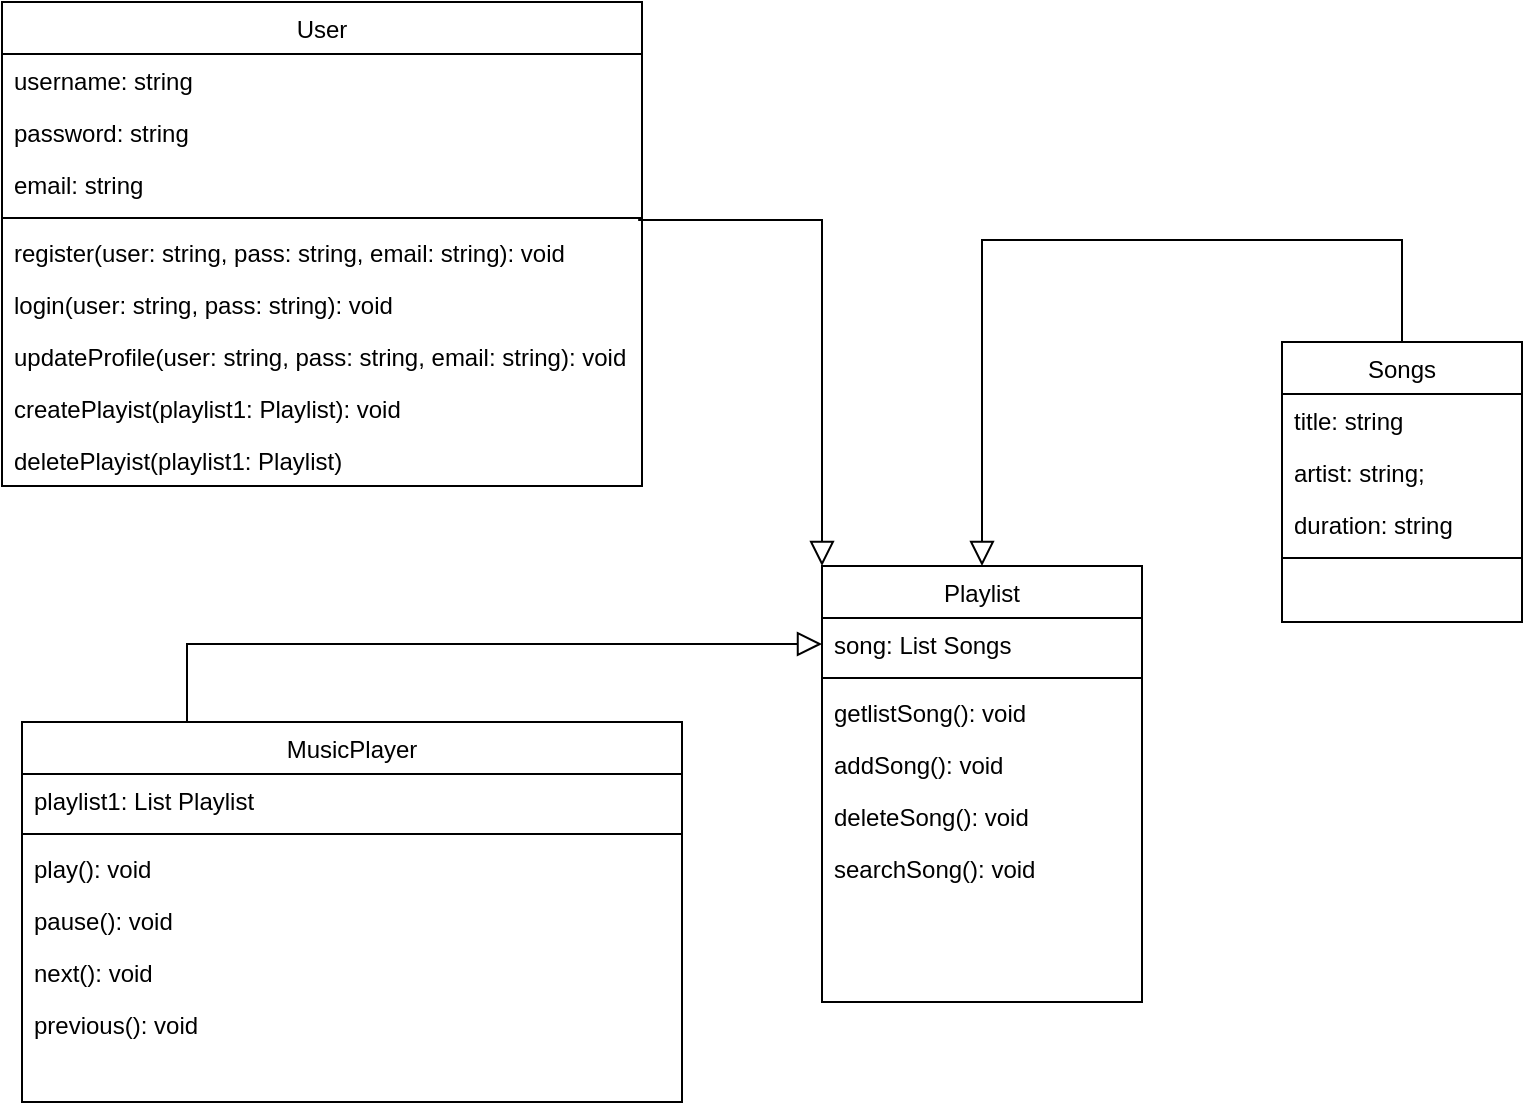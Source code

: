 <mxfile version="24.5.4" type="github">
  <diagram id="C5RBs43oDa-KdzZeNtuy" name="Page-1">
    <mxGraphModel dx="1434" dy="746" grid="1" gridSize="10" guides="1" tooltips="1" connect="1" arrows="1" fold="1" page="1" pageScale="1" pageWidth="827" pageHeight="1169" math="0" shadow="0">
      <root>
        <mxCell id="WIyWlLk6GJQsqaUBKTNV-0" />
        <mxCell id="WIyWlLk6GJQsqaUBKTNV-1" parent="WIyWlLk6GJQsqaUBKTNV-0" />
        <mxCell id="0BU5DDw8-AAUCOFeFUdN-0" value="User" style="swimlane;fontStyle=0;align=center;verticalAlign=top;childLayout=stackLayout;horizontal=1;startSize=26;horizontalStack=0;resizeParent=1;resizeLast=0;collapsible=1;marginBottom=0;rounded=0;shadow=0;strokeWidth=1;" vertex="1" parent="WIyWlLk6GJQsqaUBKTNV-1">
          <mxGeometry x="40" y="40" width="320" height="242" as="geometry">
            <mxRectangle x="230" y="140" width="160" height="26" as="alternateBounds" />
          </mxGeometry>
        </mxCell>
        <mxCell id="0BU5DDw8-AAUCOFeFUdN-1" value="username: string" style="text;align=left;verticalAlign=top;spacingLeft=4;spacingRight=4;overflow=hidden;rotatable=0;points=[[0,0.5],[1,0.5]];portConstraint=eastwest;" vertex="1" parent="0BU5DDw8-AAUCOFeFUdN-0">
          <mxGeometry y="26" width="320" height="26" as="geometry" />
        </mxCell>
        <mxCell id="0BU5DDw8-AAUCOFeFUdN-2" value="password: string" style="text;align=left;verticalAlign=top;spacingLeft=4;spacingRight=4;overflow=hidden;rotatable=0;points=[[0,0.5],[1,0.5]];portConstraint=eastwest;rounded=0;shadow=0;html=0;" vertex="1" parent="0BU5DDw8-AAUCOFeFUdN-0">
          <mxGeometry y="52" width="320" height="26" as="geometry" />
        </mxCell>
        <mxCell id="0BU5DDw8-AAUCOFeFUdN-3" value="email: string" style="text;align=left;verticalAlign=top;spacingLeft=4;spacingRight=4;overflow=hidden;rotatable=0;points=[[0,0.5],[1,0.5]];portConstraint=eastwest;rounded=0;shadow=0;html=0;" vertex="1" parent="0BU5DDw8-AAUCOFeFUdN-0">
          <mxGeometry y="78" width="320" height="26" as="geometry" />
        </mxCell>
        <mxCell id="0BU5DDw8-AAUCOFeFUdN-4" value="" style="line;html=1;strokeWidth=1;align=left;verticalAlign=middle;spacingTop=-1;spacingLeft=3;spacingRight=3;rotatable=0;labelPosition=right;points=[];portConstraint=eastwest;" vertex="1" parent="0BU5DDw8-AAUCOFeFUdN-0">
          <mxGeometry y="104" width="320" height="8" as="geometry" />
        </mxCell>
        <mxCell id="0BU5DDw8-AAUCOFeFUdN-5" value="register(user: string, pass: string, email: string): void" style="text;align=left;verticalAlign=top;spacingLeft=4;spacingRight=4;overflow=hidden;rotatable=0;points=[[0,0.5],[1,0.5]];portConstraint=eastwest;" vertex="1" parent="0BU5DDw8-AAUCOFeFUdN-0">
          <mxGeometry y="112" width="320" height="26" as="geometry" />
        </mxCell>
        <mxCell id="0BU5DDw8-AAUCOFeFUdN-6" value="login(user: string, pass: string): void" style="text;align=left;verticalAlign=top;spacingLeft=4;spacingRight=4;overflow=hidden;rotatable=0;points=[[0,0.5],[1,0.5]];portConstraint=eastwest;" vertex="1" parent="0BU5DDw8-AAUCOFeFUdN-0">
          <mxGeometry y="138" width="320" height="26" as="geometry" />
        </mxCell>
        <mxCell id="0BU5DDw8-AAUCOFeFUdN-7" value="updateProfile(user: string, pass: string, email: string): void" style="text;align=left;verticalAlign=top;spacingLeft=4;spacingRight=4;overflow=hidden;rotatable=0;points=[[0,0.5],[1,0.5]];portConstraint=eastwest;" vertex="1" parent="0BU5DDw8-AAUCOFeFUdN-0">
          <mxGeometry y="164" width="320" height="26" as="geometry" />
        </mxCell>
        <mxCell id="0BU5DDw8-AAUCOFeFUdN-8" value="createPlayist(playlist1: Playlist): void" style="text;align=left;verticalAlign=top;spacingLeft=4;spacingRight=4;overflow=hidden;rotatable=0;points=[[0,0.5],[1,0.5]];portConstraint=eastwest;" vertex="1" parent="0BU5DDw8-AAUCOFeFUdN-0">
          <mxGeometry y="190" width="320" height="26" as="geometry" />
        </mxCell>
        <mxCell id="0BU5DDw8-AAUCOFeFUdN-9" value="deletePlayist(playlist1: Playlist)" style="text;align=left;verticalAlign=top;spacingLeft=4;spacingRight=4;overflow=hidden;rotatable=0;points=[[0,0.5],[1,0.5]];portConstraint=eastwest;" vertex="1" parent="0BU5DDw8-AAUCOFeFUdN-0">
          <mxGeometry y="216" width="320" height="26" as="geometry" />
        </mxCell>
        <mxCell id="0BU5DDw8-AAUCOFeFUdN-10" value="MusicPlayer" style="swimlane;fontStyle=0;align=center;verticalAlign=top;childLayout=stackLayout;horizontal=1;startSize=26;horizontalStack=0;resizeParent=1;resizeLast=0;collapsible=1;marginBottom=0;rounded=0;shadow=0;strokeWidth=1;" vertex="1" parent="WIyWlLk6GJQsqaUBKTNV-1">
          <mxGeometry x="50" y="400" width="330" height="190" as="geometry">
            <mxRectangle x="130" y="380" width="160" height="26" as="alternateBounds" />
          </mxGeometry>
        </mxCell>
        <mxCell id="0BU5DDw8-AAUCOFeFUdN-11" value="playlist1: List Playlist" style="text;align=left;verticalAlign=top;spacingLeft=4;spacingRight=4;overflow=hidden;rotatable=0;points=[[0,0.5],[1,0.5]];portConstraint=eastwest;" vertex="1" parent="0BU5DDw8-AAUCOFeFUdN-10">
          <mxGeometry y="26" width="330" height="26" as="geometry" />
        </mxCell>
        <mxCell id="0BU5DDw8-AAUCOFeFUdN-12" value="" style="line;html=1;strokeWidth=1;align=left;verticalAlign=middle;spacingTop=-1;spacingLeft=3;spacingRight=3;rotatable=0;labelPosition=right;points=[];portConstraint=eastwest;" vertex="1" parent="0BU5DDw8-AAUCOFeFUdN-10">
          <mxGeometry y="52" width="330" height="8" as="geometry" />
        </mxCell>
        <mxCell id="0BU5DDw8-AAUCOFeFUdN-13" value="play(): void" style="text;align=left;verticalAlign=top;spacingLeft=4;spacingRight=4;overflow=hidden;rotatable=0;points=[[0,0.5],[1,0.5]];portConstraint=eastwest;fontStyle=0" vertex="1" parent="0BU5DDw8-AAUCOFeFUdN-10">
          <mxGeometry y="60" width="330" height="26" as="geometry" />
        </mxCell>
        <mxCell id="0BU5DDw8-AAUCOFeFUdN-14" value="pause(): void" style="text;align=left;verticalAlign=top;spacingLeft=4;spacingRight=4;overflow=hidden;rotatable=0;points=[[0,0.5],[1,0.5]];portConstraint=eastwest;" vertex="1" parent="0BU5DDw8-AAUCOFeFUdN-10">
          <mxGeometry y="86" width="330" height="26" as="geometry" />
        </mxCell>
        <mxCell id="0BU5DDw8-AAUCOFeFUdN-15" value="next(): void" style="text;align=left;verticalAlign=top;spacingLeft=4;spacingRight=4;overflow=hidden;rotatable=0;points=[[0,0.5],[1,0.5]];portConstraint=eastwest;" vertex="1" parent="0BU5DDw8-AAUCOFeFUdN-10">
          <mxGeometry y="112" width="330" height="26" as="geometry" />
        </mxCell>
        <mxCell id="0BU5DDw8-AAUCOFeFUdN-16" value="previous(): void" style="text;align=left;verticalAlign=top;spacingLeft=4;spacingRight=4;overflow=hidden;rotatable=0;points=[[0,0.5],[1,0.5]];portConstraint=eastwest;" vertex="1" parent="0BU5DDw8-AAUCOFeFUdN-10">
          <mxGeometry y="138" width="330" height="26" as="geometry" />
        </mxCell>
        <mxCell id="0BU5DDw8-AAUCOFeFUdN-17" value="" style="endArrow=block;endSize=10;endFill=0;shadow=0;strokeWidth=1;rounded=0;curved=0;edgeStyle=elbowEdgeStyle;elbow=vertical;entryX=0;entryY=0.5;entryDx=0;entryDy=0;exitX=0.25;exitY=0;exitDx=0;exitDy=0;" edge="1" parent="WIyWlLk6GJQsqaUBKTNV-1" source="0BU5DDw8-AAUCOFeFUdN-10" target="0BU5DDw8-AAUCOFeFUdN-26">
          <mxGeometry width="160" relative="1" as="geometry">
            <mxPoint x="200" y="203" as="sourcePoint" />
            <mxPoint x="200" y="203" as="targetPoint" />
            <Array as="points">
              <mxPoint x="370" y="361" />
            </Array>
          </mxGeometry>
        </mxCell>
        <mxCell id="0BU5DDw8-AAUCOFeFUdN-18" value="Songs" style="swimlane;fontStyle=0;align=center;verticalAlign=top;childLayout=stackLayout;horizontal=1;startSize=26;horizontalStack=0;resizeParent=1;resizeLast=0;collapsible=1;marginBottom=0;rounded=0;shadow=0;strokeWidth=1;" vertex="1" parent="WIyWlLk6GJQsqaUBKTNV-1">
          <mxGeometry x="680" y="210" width="120" height="140" as="geometry">
            <mxRectangle x="550" y="140" width="160" height="26" as="alternateBounds" />
          </mxGeometry>
        </mxCell>
        <mxCell id="0BU5DDw8-AAUCOFeFUdN-19" value="title: string" style="text;align=left;verticalAlign=top;spacingLeft=4;spacingRight=4;overflow=hidden;rotatable=0;points=[[0,0.5],[1,0.5]];portConstraint=eastwest;" vertex="1" parent="0BU5DDw8-AAUCOFeFUdN-18">
          <mxGeometry y="26" width="120" height="26" as="geometry" />
        </mxCell>
        <mxCell id="0BU5DDw8-AAUCOFeFUdN-20" value="artist: string;" style="text;align=left;verticalAlign=top;spacingLeft=4;spacingRight=4;overflow=hidden;rotatable=0;points=[[0,0.5],[1,0.5]];portConstraint=eastwest;rounded=0;shadow=0;html=0;" vertex="1" parent="0BU5DDw8-AAUCOFeFUdN-18">
          <mxGeometry y="52" width="120" height="26" as="geometry" />
        </mxCell>
        <mxCell id="0BU5DDw8-AAUCOFeFUdN-21" value="duration: string" style="text;align=left;verticalAlign=top;spacingLeft=4;spacingRight=4;overflow=hidden;rotatable=0;points=[[0,0.5],[1,0.5]];portConstraint=eastwest;rounded=0;shadow=0;html=0;" vertex="1" parent="0BU5DDw8-AAUCOFeFUdN-18">
          <mxGeometry y="78" width="120" height="26" as="geometry" />
        </mxCell>
        <mxCell id="0BU5DDw8-AAUCOFeFUdN-22" value="" style="line;html=1;strokeWidth=1;align=left;verticalAlign=middle;spacingTop=-1;spacingLeft=3;spacingRight=3;rotatable=0;labelPosition=right;points=[];portConstraint=eastwest;" vertex="1" parent="0BU5DDw8-AAUCOFeFUdN-18">
          <mxGeometry y="104" width="120" height="8" as="geometry" />
        </mxCell>
        <mxCell id="0BU5DDw8-AAUCOFeFUdN-23" value="" style="endArrow=block;endSize=10;endFill=0;shadow=0;strokeWidth=1;rounded=0;curved=0;edgeStyle=elbowEdgeStyle;elbow=vertical;entryX=0.5;entryY=1;entryDx=0;entryDy=0;exitX=0.5;exitY=0;exitDx=0;exitDy=0;" edge="1" parent="WIyWlLk6GJQsqaUBKTNV-1" source="0BU5DDw8-AAUCOFeFUdN-25">
          <mxGeometry width="160" relative="1" as="geometry">
            <mxPoint x="390" y="450" as="sourcePoint" />
            <mxPoint x="570" y="346" as="targetPoint" />
          </mxGeometry>
        </mxCell>
        <mxCell id="0BU5DDw8-AAUCOFeFUdN-24" value="Text" style="edgeLabel;html=1;align=center;verticalAlign=middle;resizable=0;points=[];" vertex="1" connectable="0" parent="0BU5DDw8-AAUCOFeFUdN-23">
          <mxGeometry x="0.52" y="-4" relative="1" as="geometry">
            <mxPoint as="offset" />
          </mxGeometry>
        </mxCell>
        <mxCell id="0BU5DDw8-AAUCOFeFUdN-25" value="Playlist" style="swimlane;fontStyle=0;align=center;verticalAlign=top;childLayout=stackLayout;horizontal=1;startSize=26;horizontalStack=0;resizeParent=1;resizeLast=0;collapsible=1;marginBottom=0;rounded=0;shadow=0;strokeWidth=1;" vertex="1" parent="WIyWlLk6GJQsqaUBKTNV-1">
          <mxGeometry x="450" y="322" width="160" height="218" as="geometry">
            <mxRectangle x="550" y="140" width="160" height="26" as="alternateBounds" />
          </mxGeometry>
        </mxCell>
        <mxCell id="0BU5DDw8-AAUCOFeFUdN-26" value="song: List Songs" style="text;align=left;verticalAlign=top;spacingLeft=4;spacingRight=4;overflow=hidden;rotatable=0;points=[[0,0.5],[1,0.5]];portConstraint=eastwest;" vertex="1" parent="0BU5DDw8-AAUCOFeFUdN-25">
          <mxGeometry y="26" width="160" height="26" as="geometry" />
        </mxCell>
        <mxCell id="0BU5DDw8-AAUCOFeFUdN-27" value="" style="line;html=1;strokeWidth=1;align=left;verticalAlign=middle;spacingTop=-1;spacingLeft=3;spacingRight=3;rotatable=0;labelPosition=right;points=[];portConstraint=eastwest;" vertex="1" parent="0BU5DDw8-AAUCOFeFUdN-25">
          <mxGeometry y="52" width="160" height="8" as="geometry" />
        </mxCell>
        <mxCell id="0BU5DDw8-AAUCOFeFUdN-28" value="getlistSong(): void" style="text;align=left;verticalAlign=top;spacingLeft=4;spacingRight=4;overflow=hidden;rotatable=0;points=[[0,0.5],[1,0.5]];portConstraint=eastwest;" vertex="1" parent="0BU5DDw8-AAUCOFeFUdN-25">
          <mxGeometry y="60" width="160" height="26" as="geometry" />
        </mxCell>
        <mxCell id="0BU5DDw8-AAUCOFeFUdN-29" value="addSong(): void" style="text;align=left;verticalAlign=top;spacingLeft=4;spacingRight=4;overflow=hidden;rotatable=0;points=[[0,0.5],[1,0.5]];portConstraint=eastwest;" vertex="1" parent="0BU5DDw8-AAUCOFeFUdN-25">
          <mxGeometry y="86" width="160" height="26" as="geometry" />
        </mxCell>
        <mxCell id="0BU5DDw8-AAUCOFeFUdN-30" value="deleteSong(): void" style="text;align=left;verticalAlign=top;spacingLeft=4;spacingRight=4;overflow=hidden;rotatable=0;points=[[0,0.5],[1,0.5]];portConstraint=eastwest;" vertex="1" parent="0BU5DDw8-AAUCOFeFUdN-25">
          <mxGeometry y="112" width="160" height="26" as="geometry" />
        </mxCell>
        <mxCell id="0BU5DDw8-AAUCOFeFUdN-31" value="searchSong(): void" style="text;align=left;verticalAlign=top;spacingLeft=4;spacingRight=4;overflow=hidden;rotatable=0;points=[[0,0.5],[1,0.5]];portConstraint=eastwest;" vertex="1" parent="0BU5DDw8-AAUCOFeFUdN-25">
          <mxGeometry y="138" width="160" height="26" as="geometry" />
        </mxCell>
        <mxCell id="0BU5DDw8-AAUCOFeFUdN-32" value="" style="endArrow=block;endSize=10;endFill=0;shadow=0;strokeWidth=1;rounded=0;curved=0;edgeStyle=elbowEdgeStyle;elbow=vertical;exitX=0.994;exitY=1.192;exitDx=0;exitDy=0;exitPerimeter=0;" edge="1" parent="WIyWlLk6GJQsqaUBKTNV-1" source="0BU5DDw8-AAUCOFeFUdN-3" target="0BU5DDw8-AAUCOFeFUdN-25">
          <mxGeometry width="160" relative="1" as="geometry">
            <mxPoint x="219" y="404" as="sourcePoint" />
            <mxPoint x="520" y="310" as="targetPoint" />
            <Array as="points">
              <mxPoint x="450" y="149" />
            </Array>
          </mxGeometry>
        </mxCell>
        <mxCell id="0BU5DDw8-AAUCOFeFUdN-33" value="" style="endArrow=block;endSize=10;endFill=0;shadow=0;strokeWidth=1;rounded=0;curved=0;edgeStyle=elbowEdgeStyle;elbow=vertical;exitX=0.5;exitY=0;exitDx=0;exitDy=0;entryX=0.5;entryY=0;entryDx=0;entryDy=0;" edge="1" parent="WIyWlLk6GJQsqaUBKTNV-1" source="0BU5DDw8-AAUCOFeFUdN-18" target="0BU5DDw8-AAUCOFeFUdN-25">
          <mxGeometry width="160" relative="1" as="geometry">
            <mxPoint x="368" y="159" as="sourcePoint" />
            <mxPoint x="460" y="332" as="targetPoint" />
            <Array as="points">
              <mxPoint x="460" y="159" />
            </Array>
          </mxGeometry>
        </mxCell>
      </root>
    </mxGraphModel>
  </diagram>
</mxfile>
